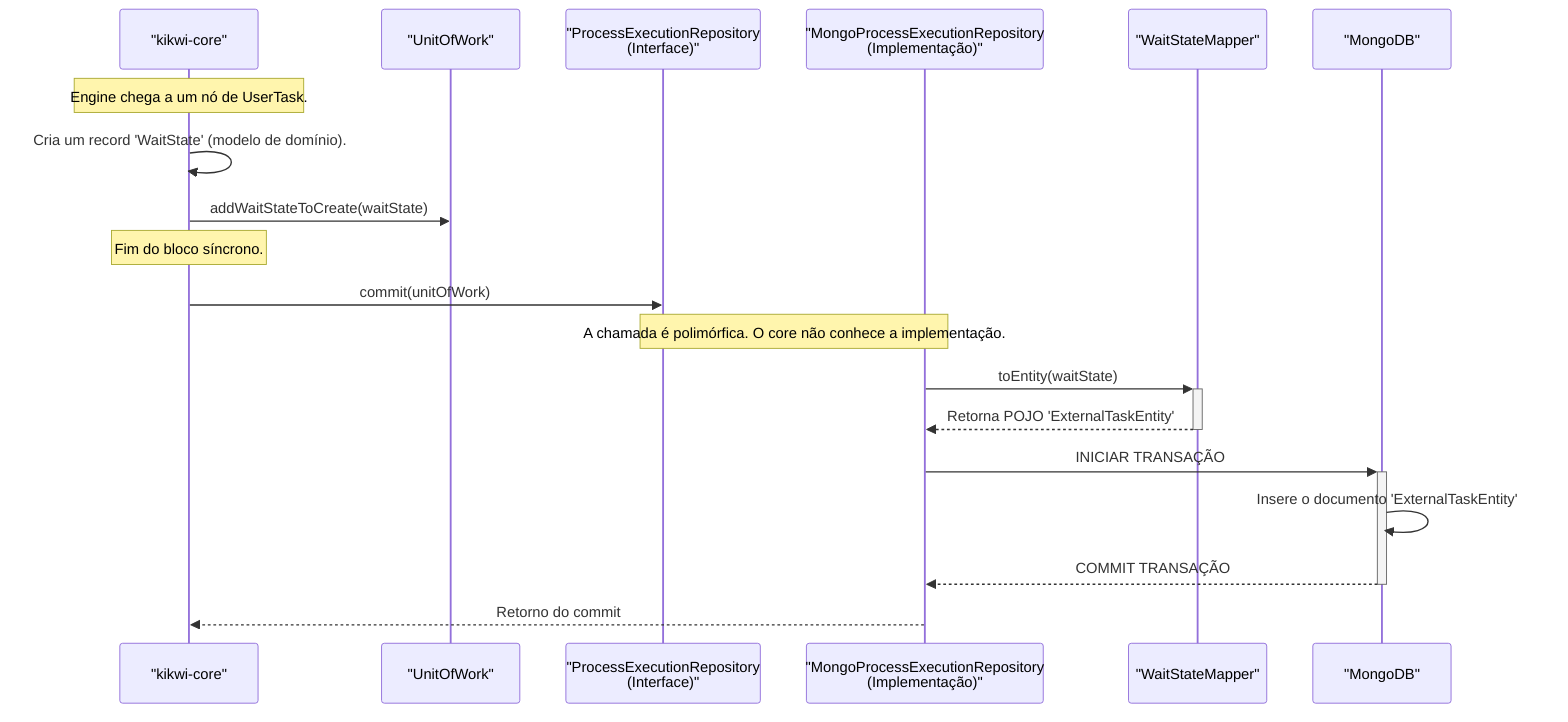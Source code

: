 sequenceDiagram
    participant Core as "kikwi-core"
    participant UoW as "UnitOfWork"
    participant RepoAPI as "ProcessExecutionRepository<br>(Interface)"
    participant MongoRepo as "MongoProcessExecutionRepository<br>(Implementação)"
    participant Mapper as "WaitStateMapper"
    participant MongoDB as "MongoDB"

    Note over Core: Engine chega a um nó de UserTask.
    Core->>Core: Cria um record 'WaitState' (modelo de domínio).
    Core->>UoW: addWaitStateToCreate(waitState)

    Note over Core: Fim do bloco síncrono.
    Core->>RepoAPI: commit(unitOfWork)

    Note over RepoAPI, MongoRepo: A chamada é polimórfica. O core não conhece a implementação.

    MongoRepo->>+Mapper: toEntity(waitState)
    Mapper-->>-MongoRepo: Retorna POJO 'ExternalTaskEntity'

    MongoRepo->>+MongoDB: INICIAR TRANSAÇÃO
    MongoDB->>MongoDB: Insere o documento 'ExternalTaskEntity'
    MongoDB-->>-MongoRepo: COMMIT TRANSAÇÃO

    MongoRepo-->>Core: Retorno do commit